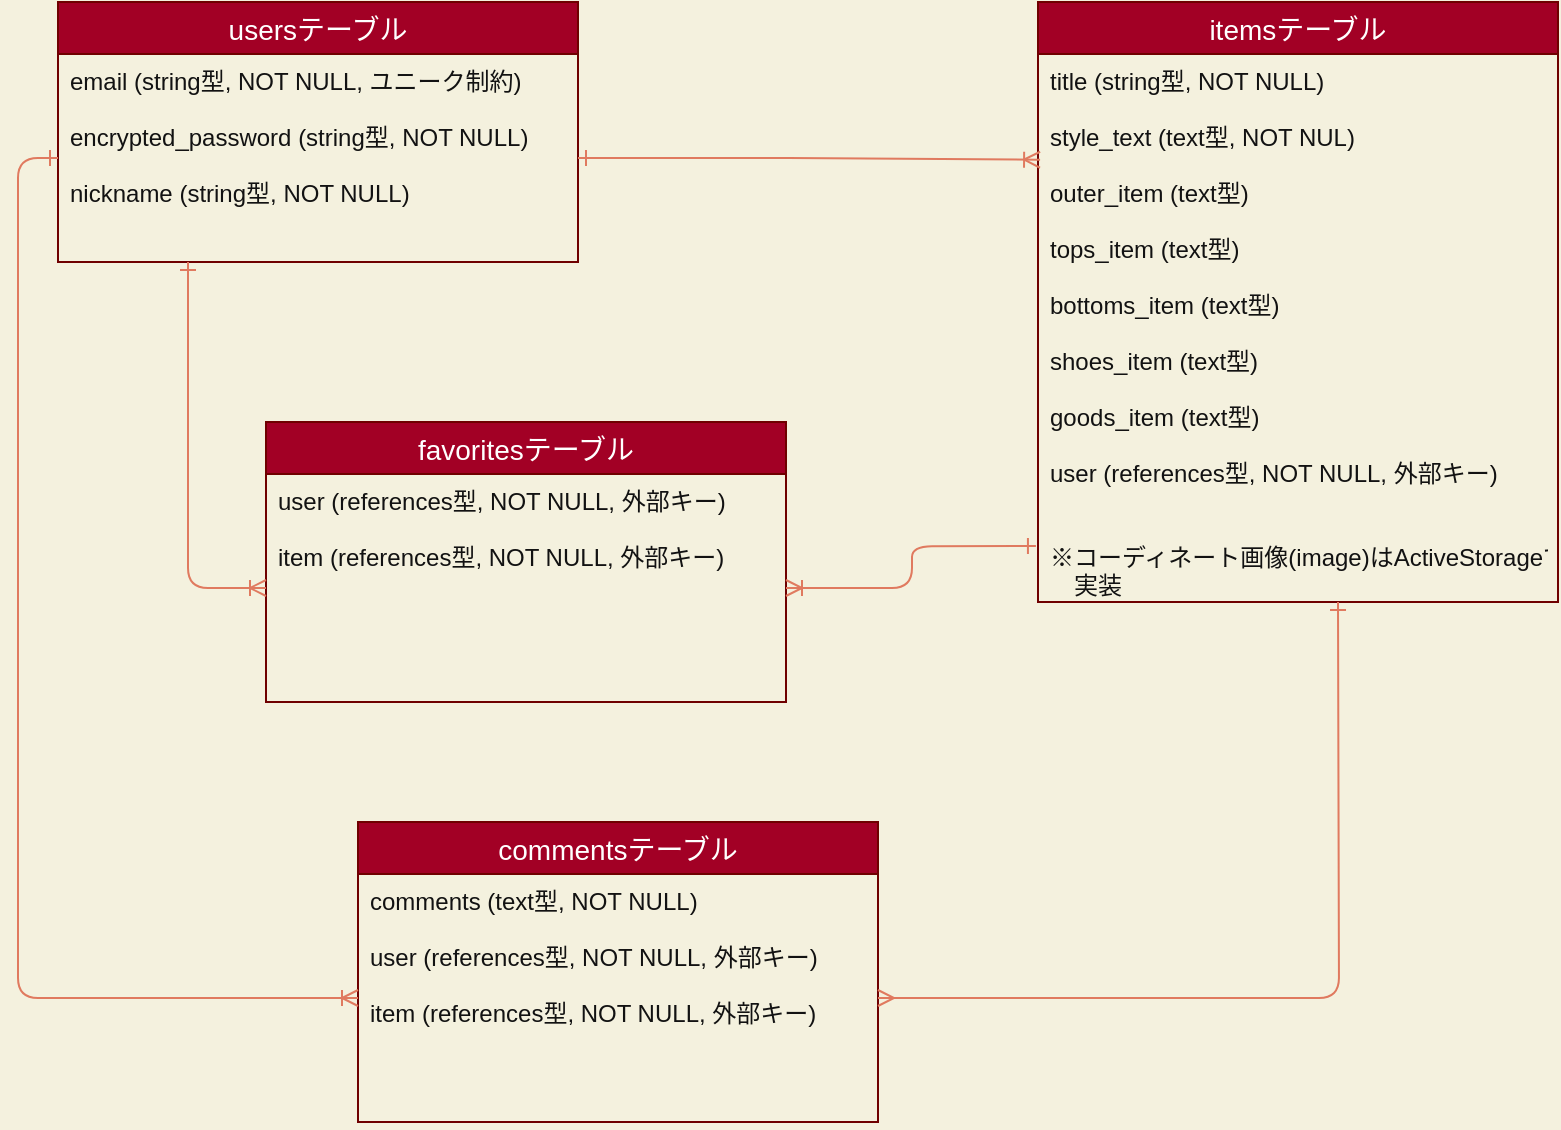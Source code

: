 <mxfile>
    <diagram id="3iml5rIuKYu7C5UfthV9" name="ページ1">
        <mxGraphModel dx="701" dy="569" grid="1" gridSize="10" guides="1" tooltips="1" connect="1" arrows="0" fold="1" page="1" pageScale="1" pageWidth="827" pageHeight="1169" background="#F4F1DE" math="0" shadow="0">
            <root>
                <mxCell id="0"/>
                <mxCell id="1" parent="0"/>
                <mxCell id="2" value="usersテーブル" style="swimlane;fontStyle=0;childLayout=stackLayout;horizontal=1;startSize=26;horizontalStack=0;resizeParent=1;resizeParentMax=0;resizeLast=0;collapsible=1;marginBottom=0;align=center;fontSize=14;rounded=0;fontColor=#ffffff;strokeColor=#6F0000;fillColor=#a20025;" vertex="1" parent="1">
                    <mxGeometry x="50" y="40" width="260" height="130" as="geometry"/>
                </mxCell>
                <mxCell id="3" value="email (string型, NOT NULL, ユニーク制約)&#10;&#10;encrypted_password (string型, NOT NULL)&#10;&#10;nickname (string型, NOT NULL)" style="text;strokeColor=none;fillColor=none;spacingLeft=4;spacingRight=4;overflow=hidden;rotatable=0;points=[[0,0.5],[1,0.5]];portConstraint=eastwest;fontSize=12;fontColor=#121212;" vertex="1" parent="2">
                    <mxGeometry y="26" width="260" height="104" as="geometry"/>
                </mxCell>
                <mxCell id="6" value="favoritesテーブル" style="swimlane;fontStyle=0;childLayout=stackLayout;horizontal=1;startSize=26;horizontalStack=0;resizeParent=1;resizeParentMax=0;resizeLast=0;collapsible=1;marginBottom=0;align=center;fontSize=14;rounded=0;fontColor=#ffffff;strokeColor=#6F0000;fillColor=#a20025;" vertex="1" parent="1">
                    <mxGeometry x="154" y="250" width="260" height="140" as="geometry"/>
                </mxCell>
                <mxCell id="7" value="user (references型, NOT NULL, 外部キー)&#10;&#10;item (references型, NOT NULL, 外部キー)" style="text;strokeColor=none;fillColor=none;spacingLeft=4;spacingRight=4;overflow=hidden;rotatable=0;points=[[0,0.5],[1,0.5]];portConstraint=eastwest;fontSize=12;fontColor=#121212;" vertex="1" parent="6">
                    <mxGeometry y="26" width="260" height="114" as="geometry"/>
                </mxCell>
                <mxCell id="10" value="itemsテーブル" style="swimlane;fontStyle=0;childLayout=stackLayout;horizontal=1;startSize=26;horizontalStack=0;resizeParent=1;resizeParentMax=0;resizeLast=0;collapsible=1;marginBottom=0;align=center;fontSize=14;rounded=0;fontColor=#ffffff;strokeColor=#6F0000;fillColor=#a20025;" vertex="1" parent="1">
                    <mxGeometry x="540" y="40" width="260" height="300" as="geometry"/>
                </mxCell>
                <mxCell id="11" value="title (string型, NOT NULL)&#10;&#10;style_text (text型, NOT NUL)&#10;&#10;outer_item (text型)&#10;&#10;tops_item (text型)&#10;&#10;bottoms_item (text型)&#10;&#10;shoes_item (text型)&#10;&#10;goods_item (text型)&#10;&#10;user (references型, NOT NULL, 外部キー)&#10;&#10;&#10;※コーディネート画像(image)はActiveStorageで&#10;　実装" style="text;strokeColor=none;fillColor=none;spacingLeft=4;spacingRight=4;overflow=hidden;rotatable=0;points=[[0,0.5],[1,0.5]];portConstraint=eastwest;fontSize=12;labelBackgroundColor=none;fontColor=#121212;" vertex="1" parent="10">
                    <mxGeometry y="26" width="260" height="274" as="geometry"/>
                </mxCell>
                <mxCell id="14" value="commentsテーブル" style="swimlane;fontStyle=0;childLayout=stackLayout;horizontal=1;startSize=26;horizontalStack=0;resizeParent=1;resizeParentMax=0;resizeLast=0;collapsible=1;marginBottom=0;align=center;fontSize=14;rounded=0;fontColor=#ffffff;strokeColor=#6F0000;fillColor=#a20025;" vertex="1" parent="1">
                    <mxGeometry x="200" y="450" width="260" height="150" as="geometry"/>
                </mxCell>
                <mxCell id="15" value="comments (text型, NOT NULL)&#10;&#10;user (references型, NOT NULL, 外部キー)&#10;&#10;item (references型, NOT NULL, 外部キー)&#10;" style="text;strokeColor=none;fillColor=none;spacingLeft=4;spacingRight=4;overflow=hidden;rotatable=0;points=[[0,0.5],[1,0.5]];portConstraint=eastwest;fontSize=12;fontColor=#121212;" vertex="1" parent="14">
                    <mxGeometry y="26" width="260" height="124" as="geometry"/>
                </mxCell>
                <mxCell id="25" style="edgeStyle=orthogonalEdgeStyle;curved=0;rounded=1;orthogonalLoop=1;jettySize=auto;html=1;exitX=0;exitY=0.5;exitDx=0;exitDy=0;entryX=0;entryY=0.5;entryDx=0;entryDy=0;fontColor=#121212;strokeColor=#E07A5F;fillColor=#F2CC8F;endArrow=ERoneToMany;endFill=0;startArrow=ERone;startFill=0;" edge="1" parent="1" source="3" target="15">
                    <mxGeometry relative="1" as="geometry"/>
                </mxCell>
                <mxCell id="26" style="edgeStyle=orthogonalEdgeStyle;curved=0;rounded=1;orthogonalLoop=1;jettySize=auto;html=1;exitX=1;exitY=0.5;exitDx=0;exitDy=0;fontColor=#121212;strokeColor=#E07A5F;fillColor=#F2CC8F;startArrow=ERmany;startFill=0;endArrow=ERone;endFill=0;" edge="1" parent="1" source="15">
                    <mxGeometry relative="1" as="geometry">
                        <mxPoint x="690" y="340" as="targetPoint"/>
                    </mxGeometry>
                </mxCell>
                <mxCell id="27" style="edgeStyle=orthogonalEdgeStyle;curved=0;rounded=1;orthogonalLoop=1;jettySize=auto;html=1;exitX=1;exitY=0.5;exitDx=0;exitDy=0;entryX=0.004;entryY=0.193;entryDx=0;entryDy=0;entryPerimeter=0;fontColor=#121212;strokeColor=#E07A5F;fillColor=#F2CC8F;startArrow=ERone;startFill=0;endArrow=ERoneToMany;endFill=0;" edge="1" parent="1" source="3" target="11">
                    <mxGeometry relative="1" as="geometry"/>
                </mxCell>
                <mxCell id="28" style="edgeStyle=orthogonalEdgeStyle;curved=0;rounded=1;orthogonalLoop=1;jettySize=auto;html=1;exitX=0;exitY=0.5;exitDx=0;exitDy=0;entryX=0.25;entryY=1;entryDx=0;entryDy=0;entryPerimeter=0;fontColor=#121212;strokeColor=#E07A5F;fillColor=#F2CC8F;startArrow=ERoneToMany;startFill=0;endArrow=ERone;endFill=0;" edge="1" parent="1" source="7" target="3">
                    <mxGeometry relative="1" as="geometry"/>
                </mxCell>
                <mxCell id="29" style="edgeStyle=orthogonalEdgeStyle;curved=0;rounded=1;orthogonalLoop=1;jettySize=auto;html=1;exitX=1;exitY=0.5;exitDx=0;exitDy=0;entryX=-0.004;entryY=0.898;entryDx=0;entryDy=0;entryPerimeter=0;fontColor=#121212;strokeColor=#E07A5F;fillColor=#F2CC8F;startArrow=ERoneToMany;startFill=0;endArrow=ERone;endFill=0;" edge="1" parent="1" source="7" target="11">
                    <mxGeometry relative="1" as="geometry"/>
                </mxCell>
            </root>
        </mxGraphModel>
    </diagram>
</mxfile>